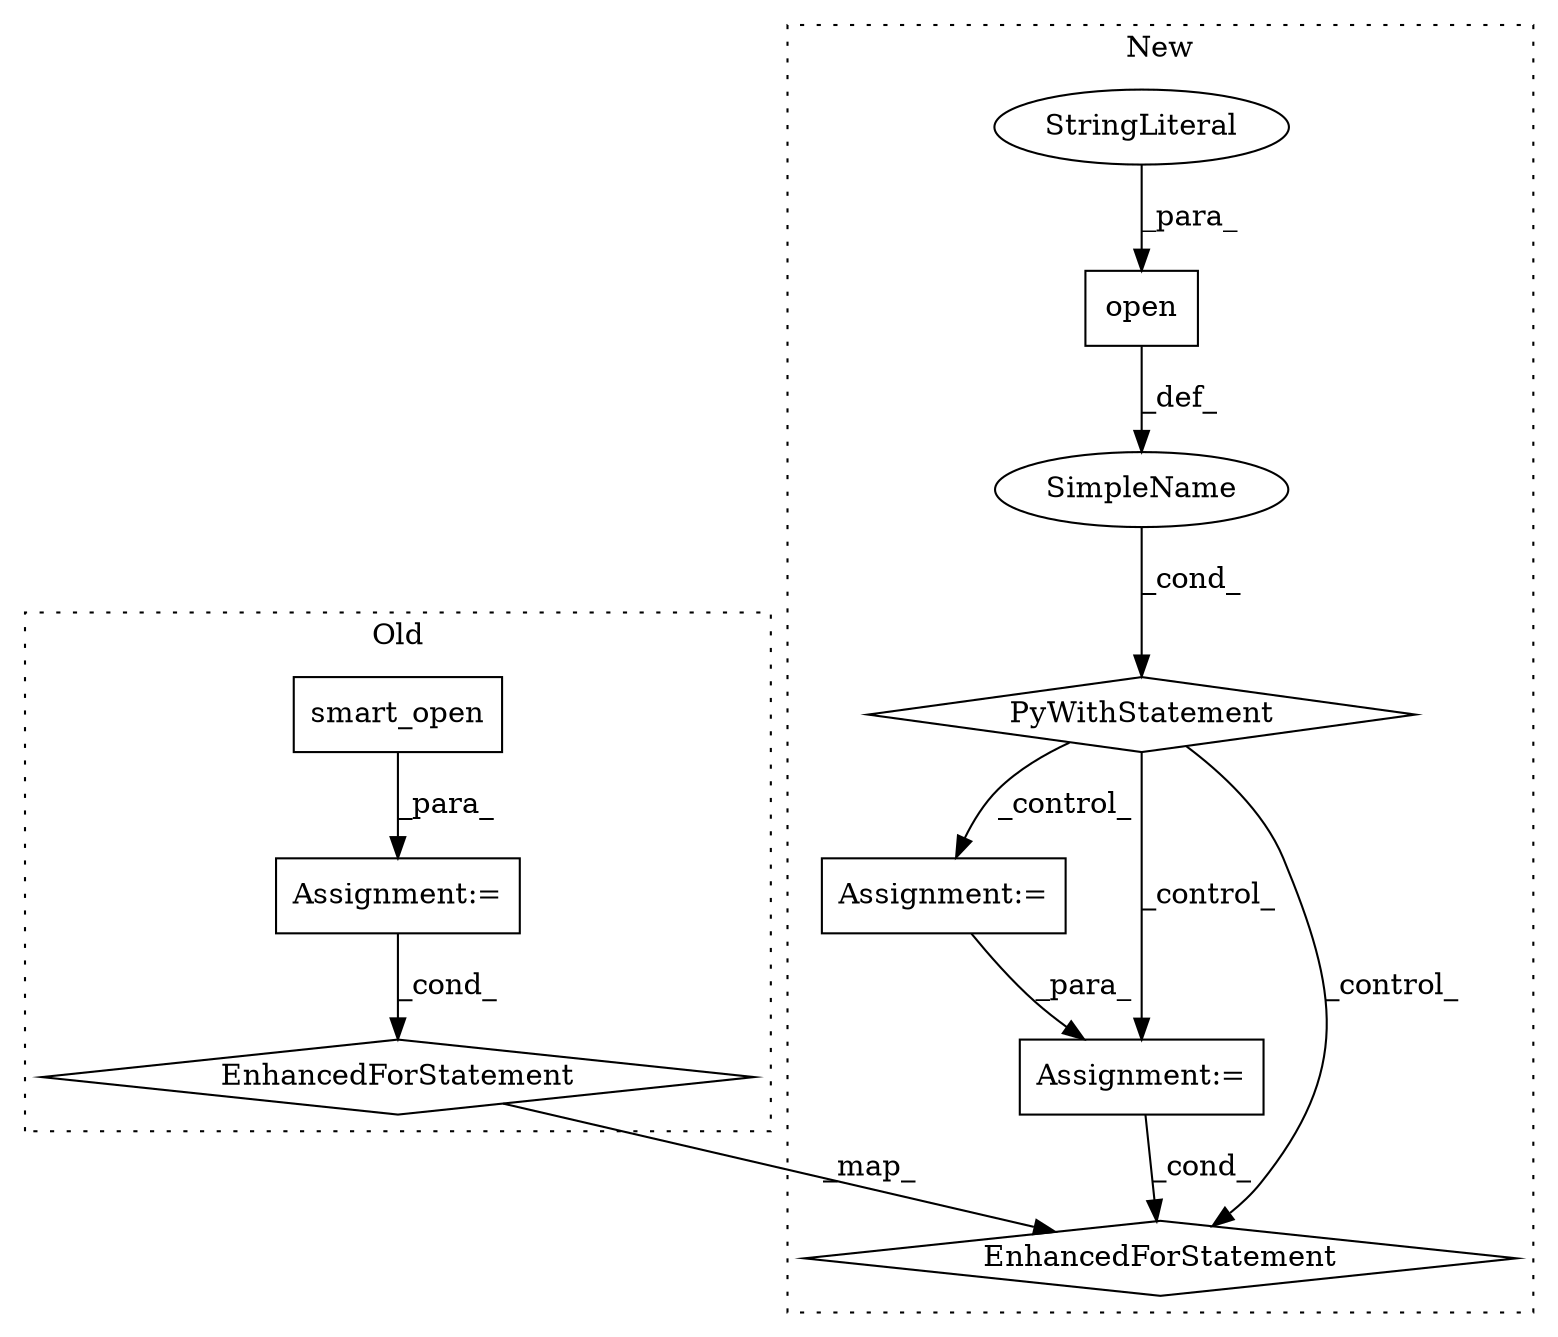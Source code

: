 digraph G {
subgraph cluster0 {
1 [label="smart_open" a="32" s="31632,31648" l="11,1" shape="box"];
8 [label="Assignment:=" a="7" s="31558,31649" l="57,2" shape="box"];
9 [label="EnhancedForStatement" a="70" s="31558,31649" l="57,2" shape="diamond"];
label = "Old";
style="dotted";
}
subgraph cluster1 {
2 [label="open" a="32" s="31573,31588" l="5,1" shape="box"];
3 [label="StringLiteral" a="45" s="31584" l="4" shape="ellipse"];
4 [label="PyWithStatement" a="104" s="31557,31589" l="10,2" shape="diamond"];
5 [label="SimpleName" a="42" s="" l="" shape="ellipse"];
6 [label="Assignment:=" a="7" s="31605" l="3" shape="box"];
7 [label="Assignment:=" a="7" s="31618,31693" l="61,2" shape="box"];
10 [label="EnhancedForStatement" a="70" s="31618,31693" l="61,2" shape="diamond"];
label = "New";
style="dotted";
}
1 -> 8 [label="_para_"];
2 -> 5 [label="_def_"];
3 -> 2 [label="_para_"];
4 -> 7 [label="_control_"];
4 -> 10 [label="_control_"];
4 -> 6 [label="_control_"];
5 -> 4 [label="_cond_"];
6 -> 7 [label="_para_"];
7 -> 10 [label="_cond_"];
8 -> 9 [label="_cond_"];
9 -> 10 [label="_map_"];
}